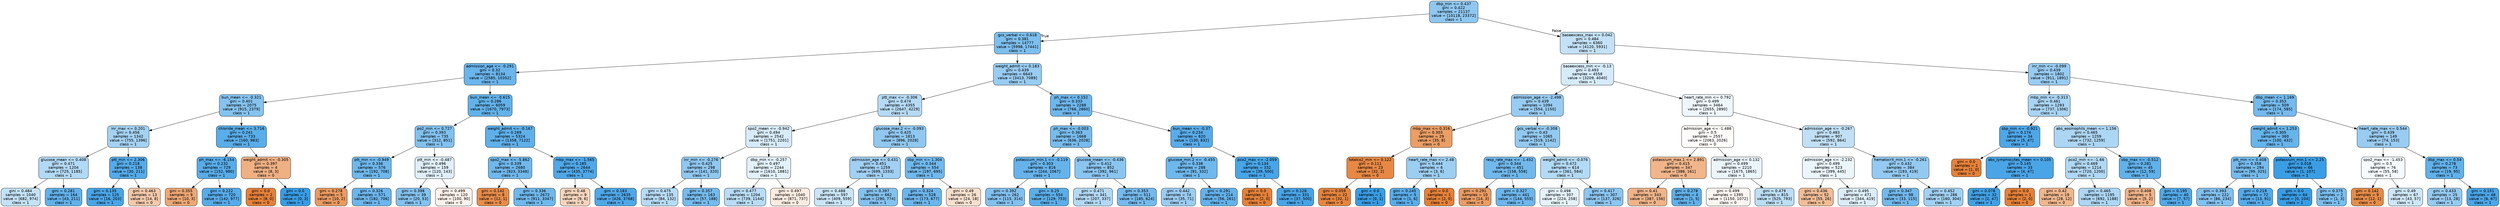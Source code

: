 digraph Tree {
node [shape=box, style="filled, rounded", color="black", fontname="helvetica"] ;
edge [fontname="helvetica"] ;
0 [label="dbp_min <= 0.437\ngini = 0.422\nsamples = 21137\nvalue = [10118, 23372]\nclass = 1", fillcolor="#8fc7f0"] ;
1 [label="gcs_verbal <= 0.618\ngini = 0.381\nsamples = 14777\nvalue = [5998, 17441]\nclass = 1", fillcolor="#7dbfee"] ;
0 -> 1 [labeldistance=2.5, labelangle=45, headlabel="True"] ;
2 [label="admission_age <= -0.291\ngini = 0.32\nsamples = 8134\nvalue = [2585, 10352]\nclass = 1", fillcolor="#6ab5eb"] ;
1 -> 2 ;
3 [label="bun_mean <= -0.321\ngini = 0.401\nsamples = 2075\nvalue = [915, 2379]\nclass = 1", fillcolor="#85c3ef"] ;
2 -> 3 ;
4 [label="inr_max <= 0.201\ngini = 0.456\nsamples = 1342\nvalue = [755, 1396]\nclass = 1", fillcolor="#a4d2f3"] ;
3 -> 4 ;
5 [label="glucose_mean <= 0.408\ngini = 0.471\nsamples = 1204\nvalue = [725, 1185]\nclass = 1", fillcolor="#b2d9f5"] ;
4 -> 5 ;
6 [label="gini = 0.484\nsamples = 1040\nvalue = [682, 974]\nclass = 1", fillcolor="#c4e2f7"] ;
5 -> 6 ;
7 [label="gini = 0.281\nsamples = 164\nvalue = [43, 211]\nclass = 1", fillcolor="#61b1ea"] ;
5 -> 7 ;
8 [label="ptt_min <= 2.306\ngini = 0.218\nsamples = 138\nvalue = [30, 211]\nclass = 1", fillcolor="#55abe9"] ;
4 -> 8 ;
9 [label="gini = 0.135\nsamples = 125\nvalue = [16, 203]\nclass = 1", fillcolor="#49a5e7"] ;
8 -> 9 ;
10 [label="gini = 0.463\nsamples = 13\nvalue = [14, 8]\nclass = 0", fillcolor="#f4c9aa"] ;
8 -> 10 ;
11 [label="chloride_mean <= 3.716\ngini = 0.241\nsamples = 733\nvalue = [160, 983]\nclass = 1", fillcolor="#59ade9"] ;
3 -> 11 ;
12 [label="ph_max <= -6.154\ngini = 0.232\nsamples = 729\nvalue = [152, 980]\nclass = 1", fillcolor="#58ace9"] ;
11 -> 12 ;
13 [label="gini = 0.355\nsamples = 9\nvalue = [10, 3]\nclass = 0", fillcolor="#eda774"] ;
12 -> 13 ;
14 [label="gini = 0.222\nsamples = 720\nvalue = [142, 977]\nclass = 1", fillcolor="#56abe9"] ;
12 -> 14 ;
15 [label="weight_admit <= -0.305\ngini = 0.397\nsamples = 4\nvalue = [8, 3]\nclass = 0", fillcolor="#efb083"] ;
11 -> 15 ;
16 [label="gini = 0.0\nsamples = 2\nvalue = [8, 0]\nclass = 0", fillcolor="#e58139"] ;
15 -> 16 ;
17 [label="gini = 0.0\nsamples = 2\nvalue = [0, 3]\nclass = 1", fillcolor="#399de5"] ;
15 -> 17 ;
18 [label="bun_mean <= -0.615\ngini = 0.286\nsamples = 6059\nvalue = [1670, 7973]\nclass = 1", fillcolor="#62b2ea"] ;
2 -> 18 ;
19 [label="po2_min <= 0.727\ngini = 0.393\nsamples = 735\nvalue = [312, 851]\nclass = 1", fillcolor="#82c1ef"] ;
18 -> 19 ;
20 [label="ptt_min <= -0.949\ngini = 0.336\nsamples = 576\nvalue = [192, 708]\nclass = 1", fillcolor="#6fb8ec"] ;
19 -> 20 ;
21 [label="gini = 0.278\nsamples = 5\nvalue = [10, 2]\nclass = 0", fillcolor="#ea9a61"] ;
20 -> 21 ;
22 [label="gini = 0.326\nsamples = 571\nvalue = [182, 706]\nclass = 1", fillcolor="#6cb6ec"] ;
20 -> 22 ;
23 [label="ptt_min <= -0.487\ngini = 0.496\nsamples = 159\nvalue = [120, 143]\nclass = 1", fillcolor="#dfeffb"] ;
19 -> 23 ;
24 [label="gini = 0.398\nsamples = 39\nvalue = [20, 53]\nclass = 1", fillcolor="#84c2ef"] ;
23 -> 24 ;
25 [label="gini = 0.499\nsamples = 120\nvalue = [100, 90]\nclass = 0", fillcolor="#fcf2eb"] ;
23 -> 25 ;
26 [label="weight_admit <= -0.167\ngini = 0.269\nsamples = 5324\nvalue = [1358, 7122]\nclass = 1", fillcolor="#5fb0ea"] ;
18 -> 26 ;
27 [label="spo2_max <= -5.862\ngini = 0.339\nsamples = 2680\nvalue = [923, 3348]\nclass = 1", fillcolor="#70b8ec"] ;
26 -> 27 ;
28 [label="gini = 0.142\nsamples = 8\nvalue = [12, 1]\nclass = 0", fillcolor="#e78c49"] ;
27 -> 28 ;
29 [label="gini = 0.336\nsamples = 2672\nvalue = [911, 3347]\nclass = 1", fillcolor="#6fb8ec"] ;
27 -> 29 ;
30 [label="mbp_max <= -1.565\ngini = 0.185\nsamples = 2644\nvalue = [435, 3774]\nclass = 1", fillcolor="#50a8e8"] ;
26 -> 30 ;
31 [label="gini = 0.48\nsamples = 9\nvalue = [9, 6]\nclass = 0", fillcolor="#f6d5bd"] ;
30 -> 31 ;
32 [label="gini = 0.183\nsamples = 2635\nvalue = [426, 3768]\nclass = 1", fillcolor="#4fa8e8"] ;
30 -> 32 ;
33 [label="weight_admit <= 0.183\ngini = 0.439\nsamples = 6643\nvalue = [3413, 7089]\nclass = 1", fillcolor="#98ccf2"] ;
1 -> 33 ;
34 [label="ptt_max <= -0.306\ngini = 0.474\nsamples = 4355\nvalue = [2647, 4229]\nclass = 1", fillcolor="#b5daf5"] ;
33 -> 34 ;
35 [label="spo2_mean <= -0.942\ngini = 0.494\nsamples = 2542\nvalue = [1751, 2201]\nclass = 1", fillcolor="#d7ebfa"] ;
34 -> 35 ;
36 [label="inr_min <= -0.276\ngini = 0.425\nsamples = 298\nvalue = [141, 320]\nclass = 1", fillcolor="#90c8f0"] ;
35 -> 36 ;
37 [label="gini = 0.475\nsamples = 135\nvalue = [84, 132]\nclass = 1", fillcolor="#b7dbf6"] ;
36 -> 37 ;
38 [label="gini = 0.357\nsamples = 163\nvalue = [57, 188]\nclass = 1", fillcolor="#75bbed"] ;
36 -> 38 ;
39 [label="dbp_min <= -0.257\ngini = 0.497\nsamples = 2244\nvalue = [1610, 1881]\nclass = 1", fillcolor="#e2f1fb"] ;
35 -> 39 ;
40 [label="gini = 0.477\nsamples = 1204\nvalue = [739, 1144]\nclass = 1", fillcolor="#b9dcf6"] ;
39 -> 40 ;
41 [label="gini = 0.497\nsamples = 1040\nvalue = [871, 737]\nclass = 0", fillcolor="#fbece1"] ;
39 -> 41 ;
42 [label="glucose_max.2 <= -0.093\ngini = 0.425\nsamples = 1813\nvalue = [896, 2028]\nclass = 1", fillcolor="#90c8f0"] ;
34 -> 42 ;
43 [label="admission_age <= 0.431\ngini = 0.451\nsamples = 1259\nvalue = [699, 1333]\nclass = 1", fillcolor="#a1d0f3"] ;
42 -> 43 ;
44 [label="gini = 0.488\nsamples = 597\nvalue = [409, 559]\nclass = 1", fillcolor="#cae5f8"] ;
43 -> 44 ;
45 [label="gini = 0.397\nsamples = 662\nvalue = [290, 774]\nclass = 1", fillcolor="#83c2ef"] ;
43 -> 45 ;
46 [label="sbp_min <= 1.304\ngini = 0.344\nsamples = 554\nvalue = [197, 695]\nclass = 1", fillcolor="#71b9ec"] ;
42 -> 46 ;
47 [label="gini = 0.324\nsamples = 528\nvalue = [173, 677]\nclass = 1", fillcolor="#6cb6ec"] ;
46 -> 47 ;
48 [label="gini = 0.49\nsamples = 26\nvalue = [24, 18]\nclass = 0", fillcolor="#f8e0ce"] ;
46 -> 48 ;
49 [label="ph_max <= 0.152\ngini = 0.333\nsamples = 2288\nvalue = [766, 2860]\nclass = 1", fillcolor="#6eb7ec"] ;
33 -> 49 ;
50 [label="ph_max <= -0.003\ngini = 0.363\nsamples = 1668\nvalue = [636, 2028]\nclass = 1", fillcolor="#77bced"] ;
49 -> 50 ;
51 [label="potassium_min.1 <= -0.119\ngini = 0.303\nsamples = 816\nvalue = [244, 1067]\nclass = 1", fillcolor="#66b3eb"] ;
50 -> 51 ;
52 [label="gini = 0.392\nsamples = 262\nvalue = [115, 314]\nclass = 1", fillcolor="#82c1ef"] ;
51 -> 52 ;
53 [label="gini = 0.25\nsamples = 554\nvalue = [129, 753]\nclass = 1", fillcolor="#5baee9"] ;
51 -> 53 ;
54 [label="glucose_mean <= -0.436\ngini = 0.412\nsamples = 852\nvalue = [392, 961]\nclass = 1", fillcolor="#8ac5f0"] ;
50 -> 54 ;
55 [label="gini = 0.471\nsamples = 341\nvalue = [207, 337]\nclass = 1", fillcolor="#b3d9f5"] ;
54 -> 55 ;
56 [label="gini = 0.353\nsamples = 511\nvalue = [185, 624]\nclass = 1", fillcolor="#74baed"] ;
54 -> 56 ;
57 [label="bun_mean <= -0.37\ngini = 0.234\nsamples = 620\nvalue = [130, 832]\nclass = 1", fillcolor="#58ace9"] ;
49 -> 57 ;
58 [label="glucose_min.2 <= -0.455\ngini = 0.338\nsamples = 288\nvalue = [91, 332]\nclass = 1", fillcolor="#6fb8ec"] ;
57 -> 58 ;
59 [label="gini = 0.442\nsamples = 74\nvalue = [35, 71]\nclass = 1", fillcolor="#9bcdf2"] ;
58 -> 59 ;
60 [label="gini = 0.291\nsamples = 214\nvalue = [56, 261]\nclass = 1", fillcolor="#63b2eb"] ;
58 -> 60 ;
61 [label="pco2_max <= -2.059\ngini = 0.134\nsamples = 332\nvalue = [39, 500]\nclass = 1", fillcolor="#48a5e7"] ;
57 -> 61 ;
62 [label="gini = 0.0\nsamples = 1\nvalue = [2, 0]\nclass = 0", fillcolor="#e58139"] ;
61 -> 62 ;
63 [label="gini = 0.128\nsamples = 331\nvalue = [37, 500]\nclass = 1", fillcolor="#48a4e7"] ;
61 -> 63 ;
64 [label="baseexcess_max <= 0.042\ngini = 0.484\nsamples = 6360\nvalue = [4120, 5931]\nclass = 1", fillcolor="#c3e1f7"] ;
0 -> 64 [labeldistance=2.5, labelangle=-45, headlabel="False"] ;
65 [label="baseexcess_min <= -0.13\ngini = 0.493\nsamples = 4558\nvalue = [3209, 4040]\nclass = 1", fillcolor="#d6ebfa"] ;
64 -> 65 ;
66 [label="admission_age <= -2.498\ngini = 0.439\nsamples = 1094\nvalue = [554, 1150]\nclass = 1", fillcolor="#98ccf2"] ;
65 -> 66 ;
67 [label="mbp_max <= 0.316\ngini = 0.303\nsamples = 29\nvalue = [35, 8]\nclass = 0", fillcolor="#eb9e66"] ;
66 -> 67 ;
68 [label="totalco2_min <= 0.122\ngini = 0.111\nsamples = 23\nvalue = [32, 2]\nclass = 0", fillcolor="#e78945"] ;
67 -> 68 ;
69 [label="gini = 0.059\nsamples = 22\nvalue = [32, 1]\nclass = 0", fillcolor="#e6853f"] ;
68 -> 69 ;
70 [label="gini = 0.0\nsamples = 1\nvalue = [0, 1]\nclass = 1", fillcolor="#399de5"] ;
68 -> 70 ;
71 [label="heart_rate_max <= 2.48\ngini = 0.444\nsamples = 6\nvalue = [3, 6]\nclass = 1", fillcolor="#9ccef2"] ;
67 -> 71 ;
72 [label="gini = 0.245\nsamples = 5\nvalue = [1, 6]\nclass = 1", fillcolor="#5aade9"] ;
71 -> 72 ;
73 [label="gini = 0.0\nsamples = 1\nvalue = [2, 0]\nclass = 0", fillcolor="#e58139"] ;
71 -> 73 ;
74 [label="gcs_verbal <= -0.308\ngini = 0.43\nsamples = 1065\nvalue = [519, 1142]\nclass = 1", fillcolor="#93caf1"] ;
66 -> 74 ;
75 [label="resp_rate_max <= -1.452\ngini = 0.344\nsamples = 451\nvalue = [158, 558]\nclass = 1", fillcolor="#71b9ec"] ;
74 -> 75 ;
76 [label="gini = 0.291\nsamples = 10\nvalue = [14, 3]\nclass = 0", fillcolor="#eb9c63"] ;
75 -> 76 ;
77 [label="gini = 0.327\nsamples = 441\nvalue = [144, 555]\nclass = 1", fillcolor="#6cb6ec"] ;
75 -> 77 ;
78 [label="weight_admit <= -0.076\ngini = 0.472\nsamples = 614\nvalue = [361, 584]\nclass = 1", fillcolor="#b3daf5"] ;
74 -> 78 ;
79 [label="gini = 0.498\nsamples = 307\nvalue = [224, 258]\nclass = 1", fillcolor="#e5f2fc"] ;
78 -> 79 ;
80 [label="gini = 0.417\nsamples = 307\nvalue = [137, 326]\nclass = 1", fillcolor="#8cc6f0"] ;
78 -> 80 ;
81 [label="heart_rate_min <= 0.792\ngini = 0.499\nsamples = 3464\nvalue = [2655, 2890]\nclass = 1", fillcolor="#eff7fd"] ;
65 -> 81 ;
82 [label="admission_age <= -1.486\ngini = 0.5\nsamples = 2557\nvalue = [2063, 2026]\nclass = 0", fillcolor="#fffdfb"] ;
81 -> 82 ;
83 [label="potassium_max.1 <= 2.891\ngini = 0.415\nsamples = 347\nvalue = [388, 161]\nclass = 0", fillcolor="#f0b58b"] ;
82 -> 83 ;
84 [label="gini = 0.41\nsamples = 343\nvalue = [387, 156]\nclass = 0", fillcolor="#efb489"] ;
83 -> 84 ;
85 [label="gini = 0.278\nsamples = 4\nvalue = [1, 5]\nclass = 1", fillcolor="#61b1ea"] ;
83 -> 85 ;
86 [label="admission_age <= 0.132\ngini = 0.499\nsamples = 2210\nvalue = [1675, 1865]\nclass = 1", fillcolor="#ebf5fc"] ;
82 -> 86 ;
87 [label="gini = 0.499\nsamples = 1395\nvalue = [1150, 1072]\nclass = 0", fillcolor="#fdf6f2"] ;
86 -> 87 ;
88 [label="gini = 0.479\nsamples = 815\nvalue = [525, 793]\nclass = 1", fillcolor="#bcdef6"] ;
86 -> 88 ;
89 [label="admission_age <= -0.267\ngini = 0.483\nsamples = 907\nvalue = [592, 864]\nclass = 1", fillcolor="#c1e0f7"] ;
81 -> 89 ;
90 [label="admission_age <= -2.232\ngini = 0.499\nsamples = 523\nvalue = [399, 445]\nclass = 1", fillcolor="#ebf5fc"] ;
89 -> 90 ;
91 [label="gini = 0.436\nsamples = 52\nvalue = [55, 26]\nclass = 0", fillcolor="#f1bd97"] ;
90 -> 91 ;
92 [label="gini = 0.495\nsamples = 471\nvalue = [344, 419]\nclass = 1", fillcolor="#dcedfa"] ;
90 -> 92 ;
93 [label="hematocrit_min.1 <= -0.261\ngini = 0.432\nsamples = 384\nvalue = [193, 419]\nclass = 1", fillcolor="#94caf1"] ;
89 -> 93 ;
94 [label="gini = 0.347\nsamples = 98\nvalue = [33, 115]\nclass = 1", fillcolor="#72b9ec"] ;
93 -> 94 ;
95 [label="gini = 0.452\nsamples = 286\nvalue = [160, 304]\nclass = 1", fillcolor="#a1d1f3"] ;
93 -> 95 ;
96 [label="inr_min <= -0.099\ngini = 0.439\nsamples = 1802\nvalue = [911, 1891]\nclass = 1", fillcolor="#98ccf2"] ;
64 -> 96 ;
97 [label="mbp_min <= -0.313\ngini = 0.461\nsamples = 1293\nvalue = [737, 1306]\nclass = 1", fillcolor="#a9d4f4"] ;
96 -> 97 ;
98 [label="sbp_min <= -0.921\ngini = 0.174\nsamples = 34\nvalue = [5, 47]\nclass = 1", fillcolor="#4ea7e8"] ;
97 -> 98 ;
99 [label="gini = 0.0\nsamples = 1\nvalue = [1, 0]\nclass = 0", fillcolor="#e58139"] ;
98 -> 99 ;
100 [label="abs_lymphocytes_mean <= 0.105\ngini = 0.145\nsamples = 33\nvalue = [4, 47]\nclass = 1", fillcolor="#4aa5e7"] ;
98 -> 100 ;
101 [label="gini = 0.078\nsamples = 32\nvalue = [2, 47]\nclass = 1", fillcolor="#41a1e6"] ;
100 -> 101 ;
102 [label="gini = 0.0\nsamples = 1\nvalue = [2, 0]\nclass = 0", fillcolor="#e58139"] ;
100 -> 102 ;
103 [label="abs_eosinophils_mean <= 1.156\ngini = 0.465\nsamples = 1259\nvalue = [732, 1259]\nclass = 1", fillcolor="#acd6f4"] ;
97 -> 103 ;
104 [label="pco2_min <= -1.66\ngini = 0.469\nsamples = 1214\nvalue = [720, 1200]\nclass = 1", fillcolor="#b0d8f5"] ;
103 -> 104 ;
105 [label="gini = 0.42\nsamples = 19\nvalue = [28, 12]\nclass = 0", fillcolor="#f0b78e"] ;
104 -> 105 ;
106 [label="gini = 0.465\nsamples = 1195\nvalue = [692, 1188]\nclass = 1", fillcolor="#acd6f4"] ;
104 -> 106 ;
107 [label="sbp_max <= -0.512\ngini = 0.281\nsamples = 45\nvalue = [12, 59]\nclass = 1", fillcolor="#61b1ea"] ;
103 -> 107 ;
108 [label="gini = 0.408\nsamples = 5\nvalue = [5, 2]\nclass = 0", fillcolor="#efb388"] ;
107 -> 108 ;
109 [label="gini = 0.195\nsamples = 40\nvalue = [7, 57]\nclass = 1", fillcolor="#51a9e8"] ;
107 -> 109 ;
110 [label="dbp_mean <= 1.169\ngini = 0.353\nsamples = 509\nvalue = [174, 585]\nclass = 1", fillcolor="#74baed"] ;
96 -> 110 ;
111 [label="weight_admit <= 1.253\ngini = 0.305\nsamples = 360\nvalue = [100, 432]\nclass = 1", fillcolor="#67b4eb"] ;
110 -> 111 ;
112 [label="ptt_min <= 0.408\ngini = 0.358\nsamples = 294\nvalue = [99, 325]\nclass = 1", fillcolor="#75bbed"] ;
111 -> 112 ;
113 [label="gini = 0.393\nsamples = 222\nvalue = [86, 234]\nclass = 1", fillcolor="#82c1ef"] ;
112 -> 113 ;
114 [label="gini = 0.219\nsamples = 72\nvalue = [13, 91]\nclass = 1", fillcolor="#55abe9"] ;
112 -> 114 ;
115 [label="potassium_min.1 <= 2.25\ngini = 0.018\nsamples = 66\nvalue = [1, 107]\nclass = 1", fillcolor="#3b9ee5"] ;
111 -> 115 ;
116 [label="gini = 0.0\nsamples = 64\nvalue = [0, 104]\nclass = 1", fillcolor="#399de5"] ;
115 -> 116 ;
117 [label="gini = 0.375\nsamples = 2\nvalue = [1, 3]\nclass = 1", fillcolor="#7bbeee"] ;
115 -> 117 ;
118 [label="heart_rate_max <= 0.544\ngini = 0.439\nsamples = 149\nvalue = [74, 153]\nclass = 1", fillcolor="#99ccf2"] ;
110 -> 118 ;
119 [label="spo2_max <= -1.453\ngini = 0.5\nsamples = 76\nvalue = [55, 58]\nclass = 1", fillcolor="#f5fafe"] ;
118 -> 119 ;
120 [label="gini = 0.142\nsamples = 9\nvalue = [12, 1]\nclass = 0", fillcolor="#e78c49"] ;
119 -> 120 ;
121 [label="gini = 0.49\nsamples = 67\nvalue = [43, 57]\nclass = 1", fillcolor="#cee7f9"] ;
119 -> 121 ;
122 [label="dbp_max <= 0.54\ngini = 0.278\nsamples = 73\nvalue = [19, 95]\nclass = 1", fillcolor="#61b1ea"] ;
118 -> 122 ;
123 [label="gini = 0.433\nsamples = 25\nvalue = [13, 28]\nclass = 1", fillcolor="#95caf1"] ;
122 -> 123 ;
124 [label="gini = 0.151\nsamples = 48\nvalue = [6, 67]\nclass = 1", fillcolor="#4ba6e7"] ;
122 -> 124 ;
}